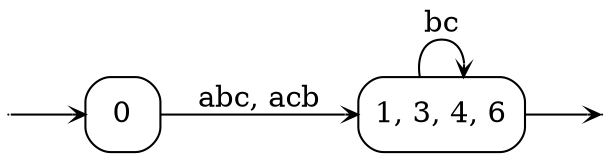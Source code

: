 digraph
{
  vcsn_context = "wordset<char_letters(abc)>, b"
  rankdir = LR
  edge [arrowhead = vee, arrowsize = .6]
  {
    node [shape = point, width = 0]
    I0
    F1
  }
  {
    node [shape = circle, style = rounded, width = 0.5]
    0 [label = "0", shape = box]
    1 [label = "1, 3, 4, 6", shape = box]
  }
  I0 -> 0
  0 -> 1 [label = "abc, acb"]
  1 -> F1
  1 -> 1 [label = "bc"]
}
